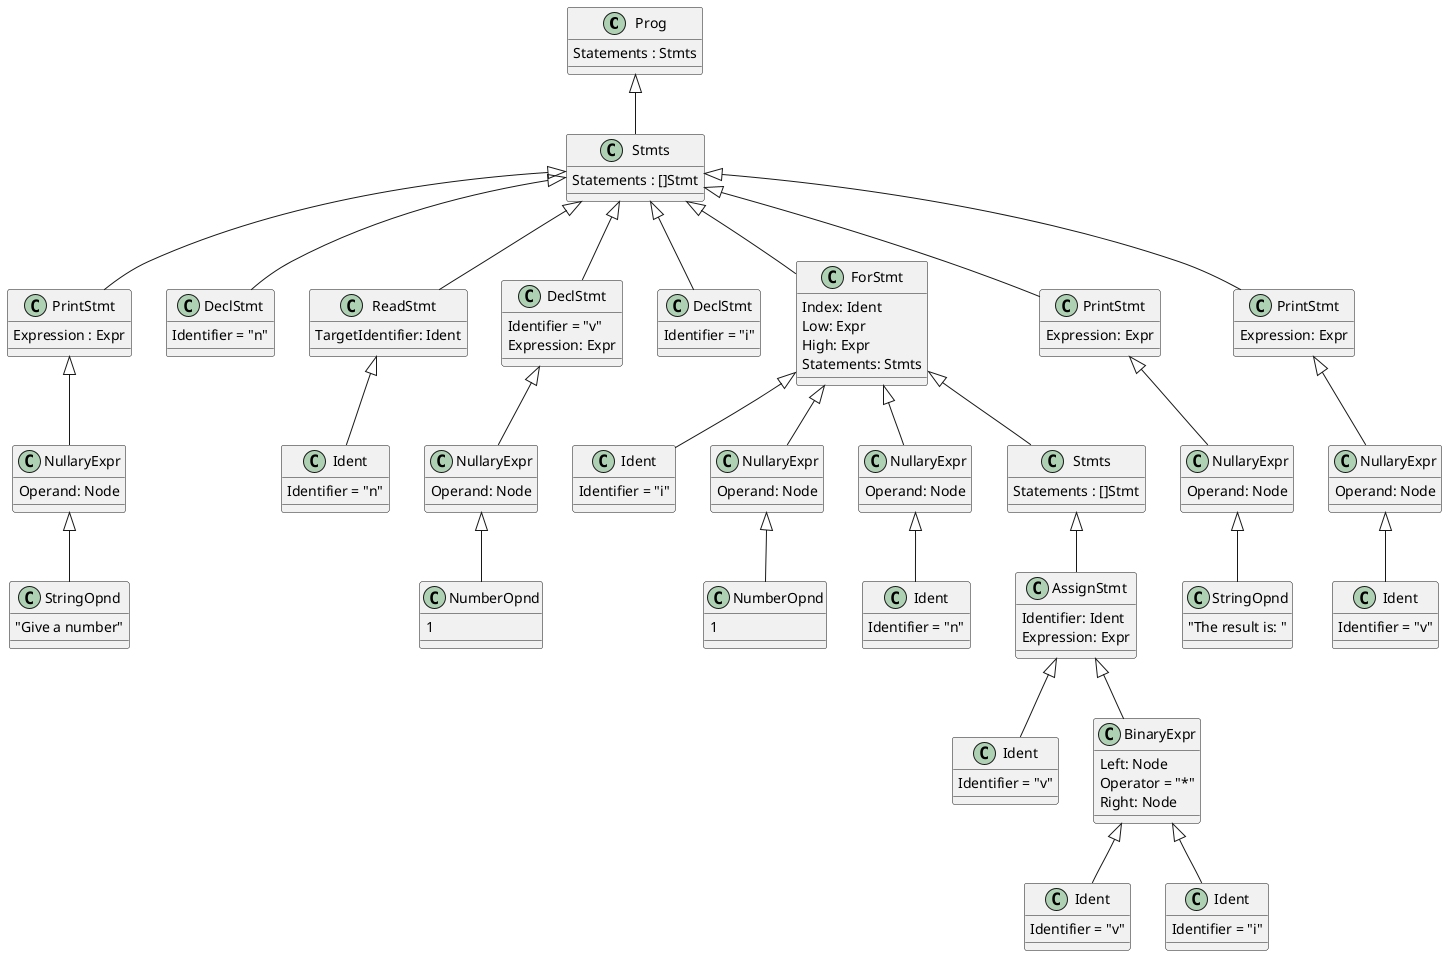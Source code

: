 @startuml ast
  class Prog {
    Statements : Stmts
  }

  class "Stmts" as MainStmts {
    Statements : []Stmt
  }

  class "PrintStmt" as IntroPrint {
    Expression : Expr
  }

  class "NullaryExpr" as IntroExpr {
    Operand: Node
  }

  class "StringOpnd" as IntroString {
    "Give a number"
  }

  class "DeclStmt" as n {
    Identifier = "n"
  }

  class ReadStmt {
    TargetIdentifier: Ident
  }
  class "Ident" as Identn {
    Identifier = "n"
  }

  class "DeclStmt" as VDecl {
    Identifier = "v"
    Expression: Expr
  }

  class "NullaryExpr" as VExpr {
    Operand: Node
  }

  class "NumberOpnd" as VOpnd {
    1
  }

  class "DeclStmt" as i {
    Identifier = "i"
  }

  class ForStmt {
    Index: Ident
    Low: Expr
    High: Expr
    Statements: Stmts
  }
  class "Ident" as ForIndex {
    Identifier = "i"
  }
  class "NullaryExpr" as ForLow {
    Operand: Node
  }
  class "NumberOpnd" as ForLowOpnd {
    1
  }
  class "NullaryExpr" as ForHigh {
    Operand: Node
  }
  class "Ident" as ForHighOpnd {
    Identifier = "n"
  }
  class "Stmts" as ForStmts {
    Statements : []Stmt
  }

  class AssignStmt {
    Identifier: Ident
    Expression: Expr
  }
  class "Ident" as AssignIdent {
    Identifier = "v"
  }
  class "BinaryExpr" as AssignExpr {
    Left: Node
    Operator = "*"
    Right: Node
  }
  class "Ident" as BinaryLeft {
    Identifier = "v"
  }
  class "Ident" as BinaryRight {
    Identifier = "i"
  }

  class "PrintStmt" as PrintResult {
    Expression: Expr
  }
  class "NullaryExpr" as PrintResultExpr {
    Operand: Node
  }
  class "StringOpnd" as PrintResultString {
    "The result is: "
  }

  class "PrintStmt" as Printv {
    Expression: Expr
  }
  class "NullaryExpr" as PrintvExpr {
    Operand: Node
  }
  class "Ident" as PrintvIdent {
    Identifier = "v"
  }

  Prog <|-- MainStmts

  MainStmts <|-- IntroPrint
  IntroPrint <|-- IntroExpr
  IntroExpr <|-- IntroString

  MainStmts <|-- n
  MainStmts <|-- ReadStmt
  ReadStmt <|-- Identn

  MainStmts <|-- VDecl
  VDecl <|-- VExpr
  VExpr <|-- VOpnd

  MainStmts <|-- i

  MainStmts <|-- ForStmt
  ForStmt <|-- ForIndex
  ForStmt <|-- ForLow
  ForLow <|-- ForLowOpnd

  ForStmt <|-- ForHigh
  ForHigh <|-- ForHighOpnd
  ForStmt <|-- ForStmts

  ForStmts <|-- AssignStmt
  AssignStmt <|-- AssignIdent
  AssignStmt <|-- AssignExpr
  AssignExpr <|-- BinaryLeft
  AssignExpr <|-- BinaryRight

  MainStmts <|-- PrintResult
  PrintResult <|-- PrintResultExpr
  PrintResultExpr <|-- PrintResultString

  MainStmts <|-- Printv
  Printv <|-- PrintvExpr
  PrintvExpr <|-- PrintvIdent
@enduml

/'
print "Give a number";
var n : int;
read n;
var v : int := 1;
var i : int;
for i in 1..n do
v := v * i;
end for;
print "The result is: ";
print v;
'/
